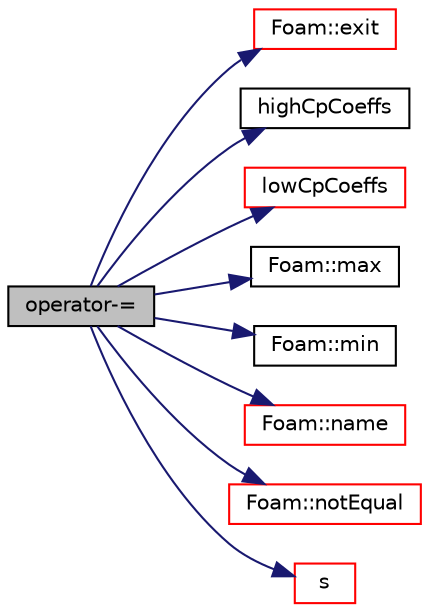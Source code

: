 digraph "operator-="
{
  bgcolor="transparent";
  edge [fontname="Helvetica",fontsize="10",labelfontname="Helvetica",labelfontsize="10"];
  node [fontname="Helvetica",fontsize="10",shape=record];
  rankdir="LR";
  Node1 [label="operator-=",height=0.2,width=0.4,color="black", fillcolor="grey75", style="filled", fontcolor="black"];
  Node1 -> Node2 [color="midnightblue",fontsize="10",style="solid",fontname="Helvetica"];
  Node2 [label="Foam::exit",height=0.2,width=0.4,color="red",URL="$a10909.html#a06ca7250d8e89caf05243ec094843642"];
  Node1 -> Node3 [color="midnightblue",fontsize="10",style="solid",fontname="Helvetica"];
  Node3 [label="highCpCoeffs",height=0.2,width=0.4,color="black",URL="$a01241.html#adc8621c8be45428e1ec44ec907f52467",tooltip="Return const access to the high temperature poly coefficients. "];
  Node1 -> Node4 [color="midnightblue",fontsize="10",style="solid",fontname="Helvetica"];
  Node4 [label="lowCpCoeffs",height=0.2,width=0.4,color="red",URL="$a01241.html#a803c19a0b8a28d6f9519daba0be24fb4",tooltip="Return const access to the low temperature poly coefficients. "];
  Node1 -> Node5 [color="midnightblue",fontsize="10",style="solid",fontname="Helvetica"];
  Node5 [label="Foam::max",height=0.2,width=0.4,color="black",URL="$a10909.html#ac993e906cf2774ae77e666bc24e81733"];
  Node1 -> Node6 [color="midnightblue",fontsize="10",style="solid",fontname="Helvetica"];
  Node6 [label="Foam::min",height=0.2,width=0.4,color="black",URL="$a10909.html#a253e112ad2d56d96230ff39ea7f442dc"];
  Node1 -> Node7 [color="midnightblue",fontsize="10",style="solid",fontname="Helvetica"];
  Node7 [label="Foam::name",height=0.2,width=0.4,color="red",URL="$a10909.html#adcb0df2bd4953cb6bb390272d8263c3a",tooltip="Return a string representation of a complex. "];
  Node1 -> Node8 [color="midnightblue",fontsize="10",style="solid",fontname="Helvetica"];
  Node8 [label="Foam::notEqual",height=0.2,width=0.4,color="red",URL="$a10909.html#a1e247641b73af997e7289e1abf330fed"];
  Node1 -> Node9 [color="midnightblue",fontsize="10",style="solid",fontname="Helvetica"];
  Node9 [label="s",height=0.2,width=0.4,color="red",URL="$a01241.html#a592e05944bb9b03fab6cc8bd7f670090",tooltip="Entropy [J/(kmol K)]. "];
}
